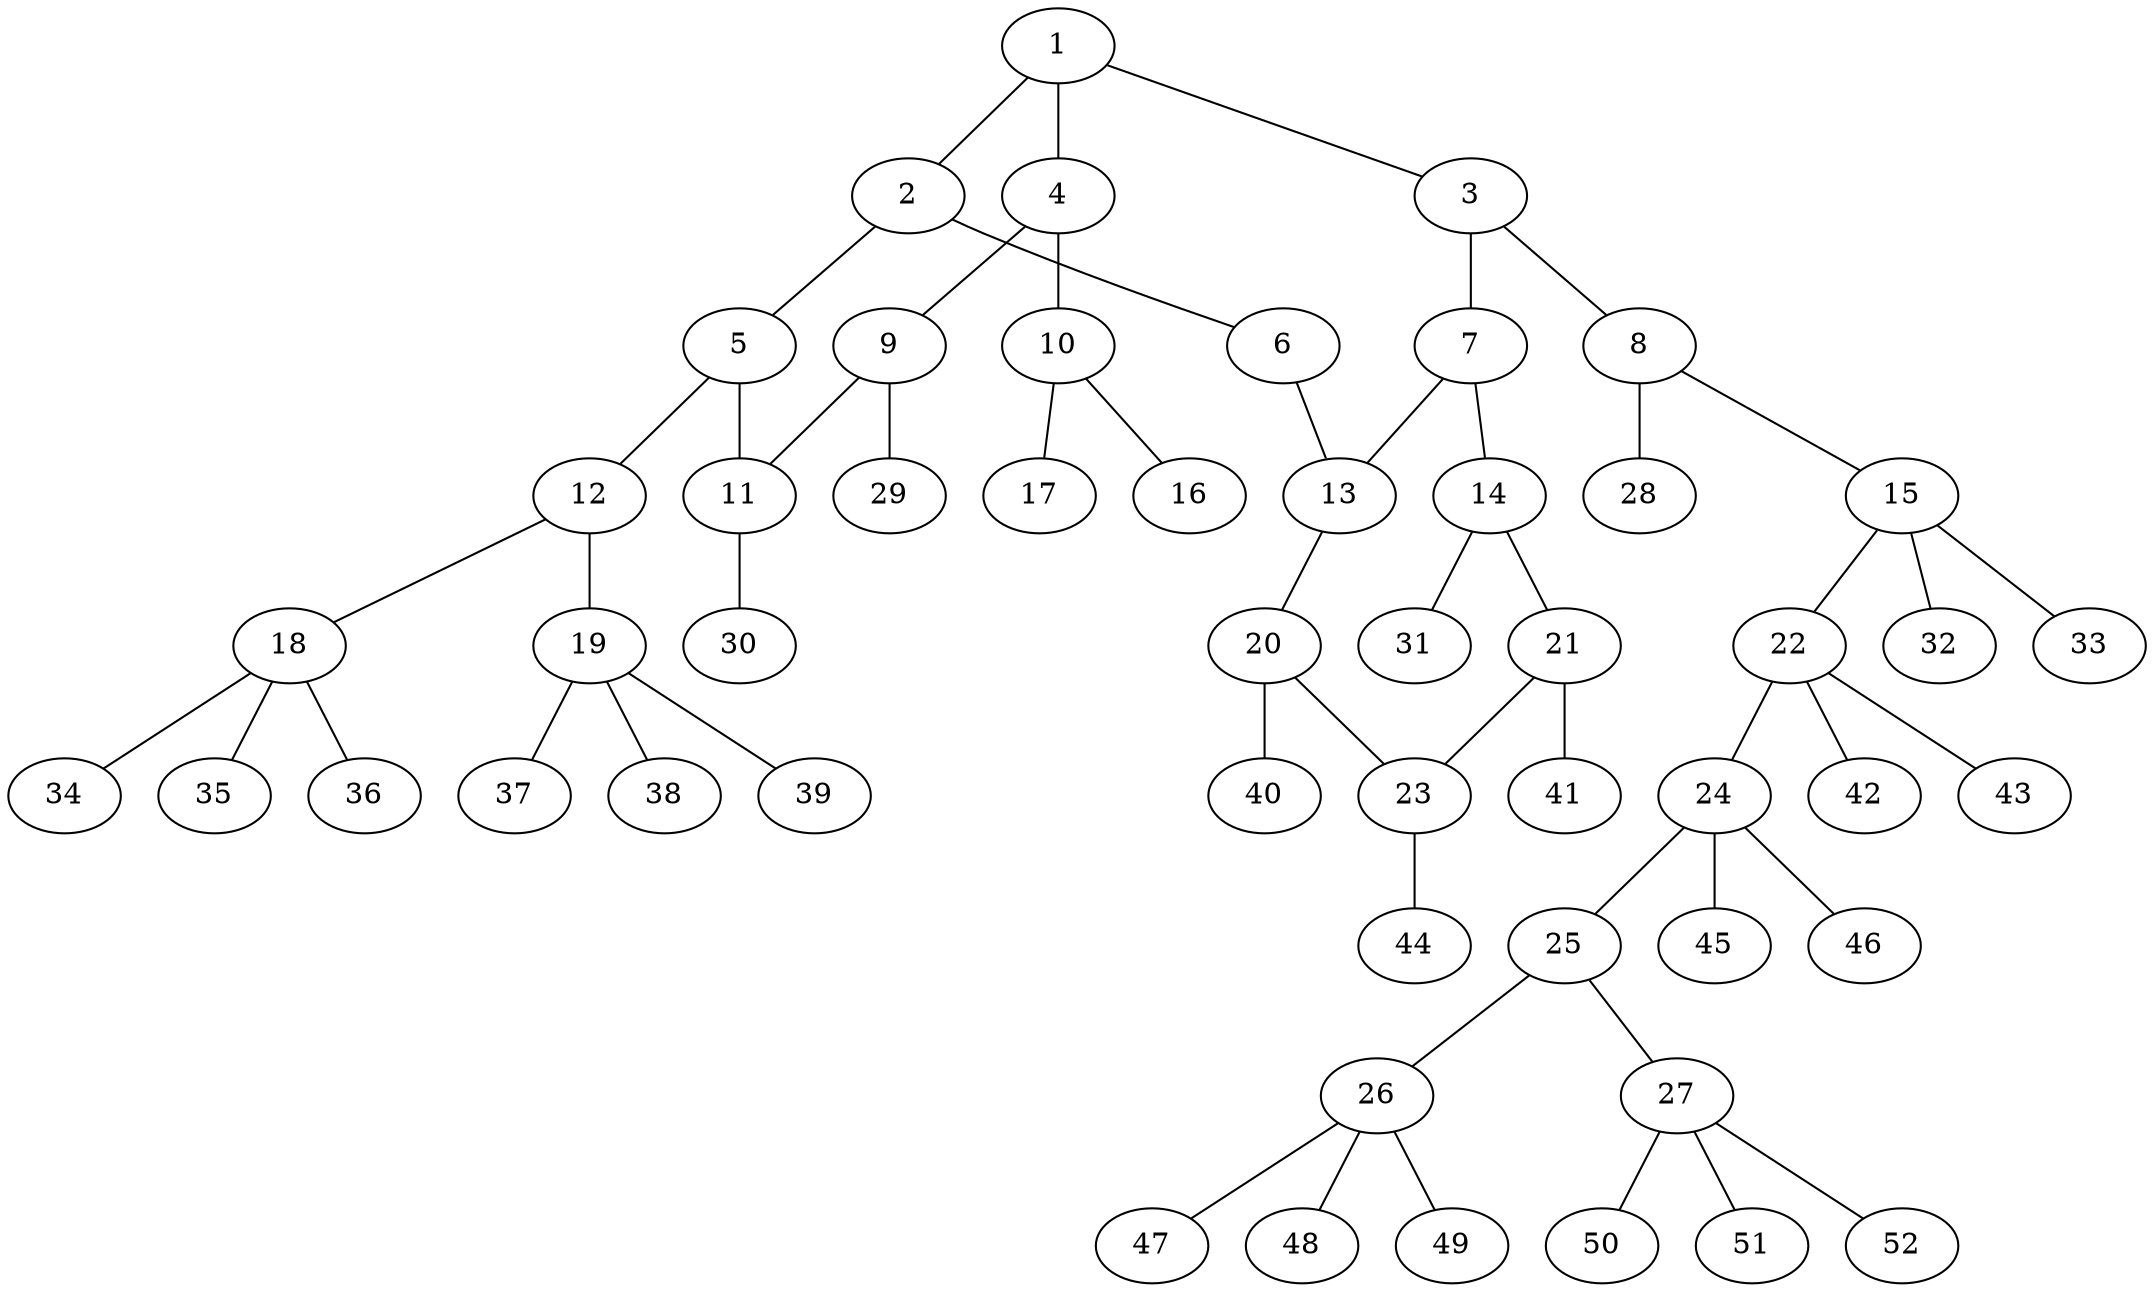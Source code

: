 graph molecule_779 {
	1	 [chem=C];
	2	 [chem=C];
	1 -- 2	 [valence=1];
	3	 [chem=C];
	1 -- 3	 [valence=2];
	4	 [chem=C];
	1 -- 4	 [valence=1];
	5	 [chem=C];
	2 -- 5	 [valence=1];
	6	 [chem=N];
	2 -- 6	 [valence=2];
	7	 [chem=C];
	3 -- 7	 [valence=1];
	8	 [chem=N];
	3 -- 8	 [valence=1];
	9	 [chem=C];
	4 -- 9	 [valence=2];
	10	 [chem=N];
	4 -- 10	 [valence=1];
	11	 [chem=C];
	5 -- 11	 [valence=2];
	12	 [chem=N];
	5 -- 12	 [valence=1];
	13	 [chem=C];
	6 -- 13	 [valence=1];
	7 -- 13	 [valence=2];
	14	 [chem=C];
	7 -- 14	 [valence=1];
	15	 [chem=C];
	8 -- 15	 [valence=1];
	28	 [chem=H];
	8 -- 28	 [valence=1];
	9 -- 11	 [valence=1];
	29	 [chem=H];
	9 -- 29	 [valence=1];
	16	 [chem=O];
	10 -- 16	 [valence=2];
	17	 [chem=O];
	10 -- 17	 [valence=1];
	30	 [chem=H];
	11 -- 30	 [valence=1];
	18	 [chem=C];
	12 -- 18	 [valence=1];
	19	 [chem=C];
	12 -- 19	 [valence=1];
	20	 [chem=C];
	13 -- 20	 [valence=1];
	21	 [chem=C];
	14 -- 21	 [valence=2];
	31	 [chem=H];
	14 -- 31	 [valence=1];
	22	 [chem=C];
	15 -- 22	 [valence=1];
	32	 [chem=H];
	15 -- 32	 [valence=1];
	33	 [chem=H];
	15 -- 33	 [valence=1];
	34	 [chem=H];
	18 -- 34	 [valence=1];
	35	 [chem=H];
	18 -- 35	 [valence=1];
	36	 [chem=H];
	18 -- 36	 [valence=1];
	37	 [chem=H];
	19 -- 37	 [valence=1];
	38	 [chem=H];
	19 -- 38	 [valence=1];
	39	 [chem=H];
	19 -- 39	 [valence=1];
	23	 [chem=C];
	20 -- 23	 [valence=2];
	40	 [chem=H];
	20 -- 40	 [valence=1];
	21 -- 23	 [valence=1];
	41	 [chem=H];
	21 -- 41	 [valence=1];
	24	 [chem=C];
	22 -- 24	 [valence=1];
	42	 [chem=H];
	22 -- 42	 [valence=1];
	43	 [chem=H];
	22 -- 43	 [valence=1];
	44	 [chem=H];
	23 -- 44	 [valence=1];
	25	 [chem=N];
	24 -- 25	 [valence=1];
	45	 [chem=H];
	24 -- 45	 [valence=1];
	46	 [chem=H];
	24 -- 46	 [valence=1];
	26	 [chem=C];
	25 -- 26	 [valence=1];
	27	 [chem=C];
	25 -- 27	 [valence=1];
	47	 [chem=H];
	26 -- 47	 [valence=1];
	48	 [chem=H];
	26 -- 48	 [valence=1];
	49	 [chem=H];
	26 -- 49	 [valence=1];
	50	 [chem=H];
	27 -- 50	 [valence=1];
	51	 [chem=H];
	27 -- 51	 [valence=1];
	52	 [chem=H];
	27 -- 52	 [valence=1];
}
